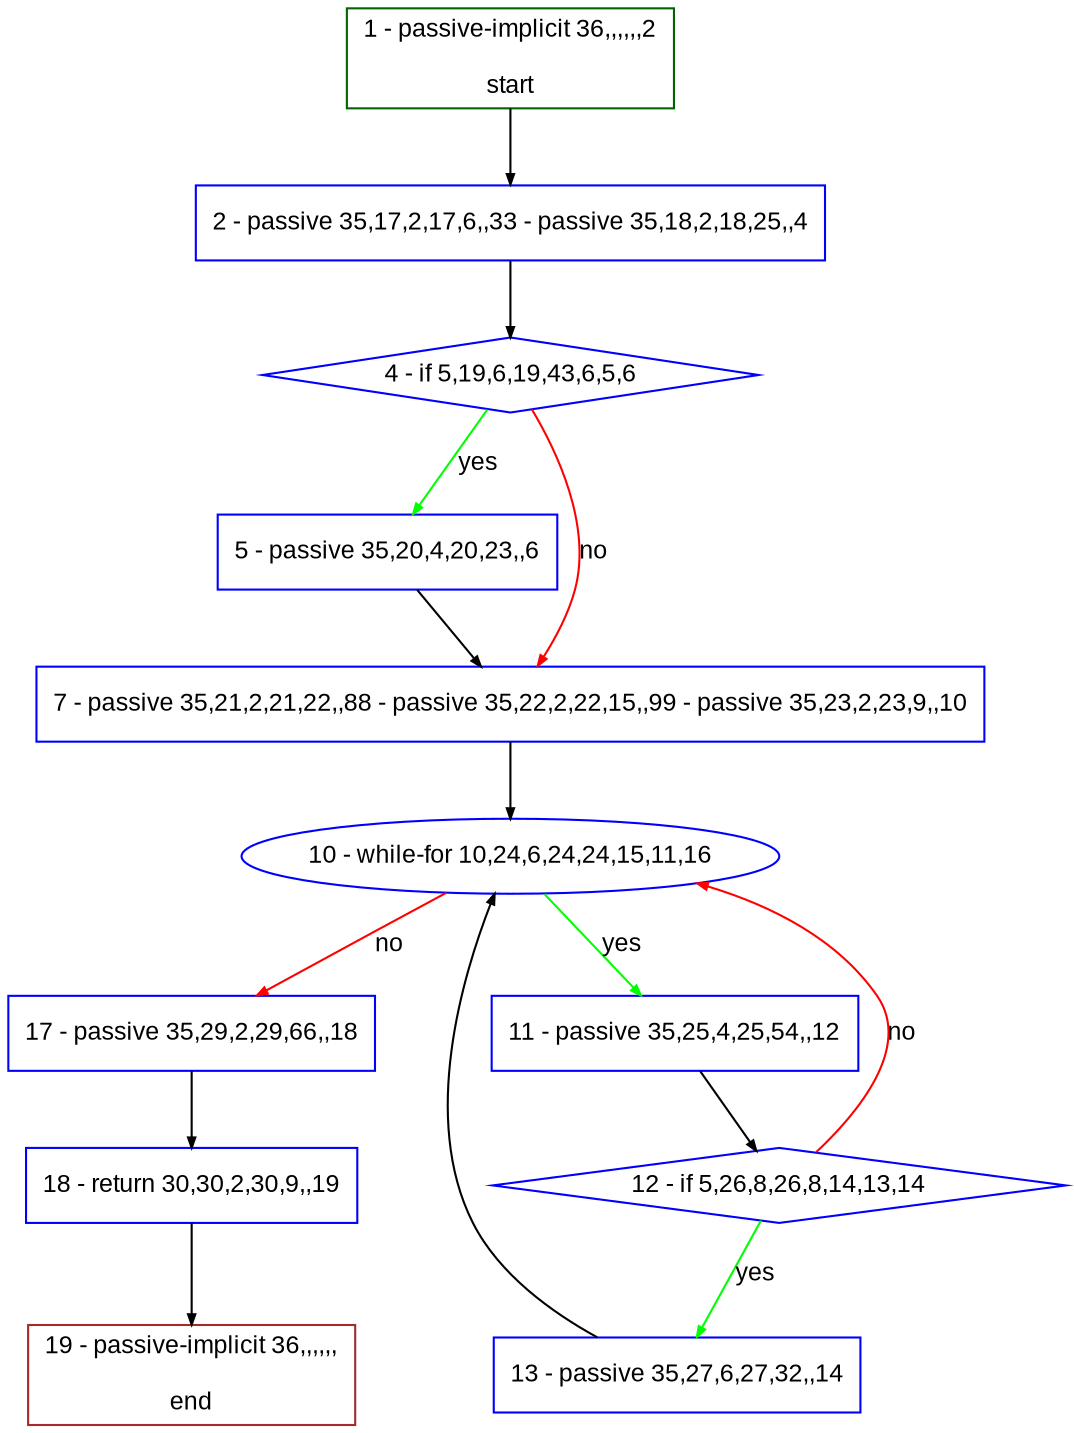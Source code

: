 digraph "" {
  graph [pack="true", label="", fontsize="12", packmode="clust", fontname="Arial", fillcolor="#FFFFCC", bgcolor="white", style="rounded,filled", compound="true"];
  node [node_initialized="no", label="", color="grey", fontsize="12", fillcolor="white", fontname="Arial", style="filled", shape="rectangle", compound="true", fixedsize="false"];
  edge [fontcolor="black", arrowhead="normal", arrowtail="none", arrowsize="0.5", ltail="", label="", color="black", fontsize="12", lhead="", fontname="Arial", dir="forward", compound="true"];
  __N1 [label="2 - passive 35,17,2,17,6,,33 - passive 35,18,2,18,25,,4", color="#0000ff", fillcolor="#ffffff", style="filled", shape="box"];
  __N2 [label="1 - passive-implicit 36,,,,,,2\n\nstart", color="#006400", fillcolor="#ffffff", style="filled", shape="box"];
  __N3 [label="4 - if 5,19,6,19,43,6,5,6", color="#0000ff", fillcolor="#ffffff", style="filled", shape="diamond"];
  __N4 [label="5 - passive 35,20,4,20,23,,6", color="#0000ff", fillcolor="#ffffff", style="filled", shape="box"];
  __N5 [label="7 - passive 35,21,2,21,22,,88 - passive 35,22,2,22,15,,99 - passive 35,23,2,23,9,,10", color="#0000ff", fillcolor="#ffffff", style="filled", shape="box"];
  __N6 [label="10 - while-for 10,24,6,24,24,15,11,16", color="#0000ff", fillcolor="#ffffff", style="filled", shape="oval"];
  __N7 [label="11 - passive 35,25,4,25,54,,12", color="#0000ff", fillcolor="#ffffff", style="filled", shape="box"];
  __N8 [label="17 - passive 35,29,2,29,66,,18", color="#0000ff", fillcolor="#ffffff", style="filled", shape="box"];
  __N9 [label="12 - if 5,26,8,26,8,14,13,14", color="#0000ff", fillcolor="#ffffff", style="filled", shape="diamond"];
  __N10 [label="13 - passive 35,27,6,27,32,,14", color="#0000ff", fillcolor="#ffffff", style="filled", shape="box"];
  __N11 [label="18 - return 30,30,2,30,9,,19", color="#0000ff", fillcolor="#ffffff", style="filled", shape="box"];
  __N12 [label="19 - passive-implicit 36,,,,,,\n\nend", color="#a52a2a", fillcolor="#ffffff", style="filled", shape="box"];
  __N2 -> __N1 [arrowhead="normal", arrowtail="none", color="#000000", label="", dir="forward"];
  __N1 -> __N3 [arrowhead="normal", arrowtail="none", color="#000000", label="", dir="forward"];
  __N3 -> __N4 [arrowhead="normal", arrowtail="none", color="#00ff00", label="yes", dir="forward"];
  __N3 -> __N5 [arrowhead="normal", arrowtail="none", color="#ff0000", label="no", dir="forward"];
  __N4 -> __N5 [arrowhead="normal", arrowtail="none", color="#000000", label="", dir="forward"];
  __N5 -> __N6 [arrowhead="normal", arrowtail="none", color="#000000", label="", dir="forward"];
  __N6 -> __N7 [arrowhead="normal", arrowtail="none", color="#00ff00", label="yes", dir="forward"];
  __N6 -> __N8 [arrowhead="normal", arrowtail="none", color="#ff0000", label="no", dir="forward"];
  __N7 -> __N9 [arrowhead="normal", arrowtail="none", color="#000000", label="", dir="forward"];
  __N9 -> __N6 [arrowhead="normal", arrowtail="none", color="#ff0000", label="no", dir="forward"];
  __N9 -> __N10 [arrowhead="normal", arrowtail="none", color="#00ff00", label="yes", dir="forward"];
  __N10 -> __N6 [arrowhead="normal", arrowtail="none", color="#000000", label="", dir="forward"];
  __N8 -> __N11 [arrowhead="normal", arrowtail="none", color="#000000", label="", dir="forward"];
  __N11 -> __N12 [arrowhead="normal", arrowtail="none", color="#000000", label="", dir="forward"];
}
